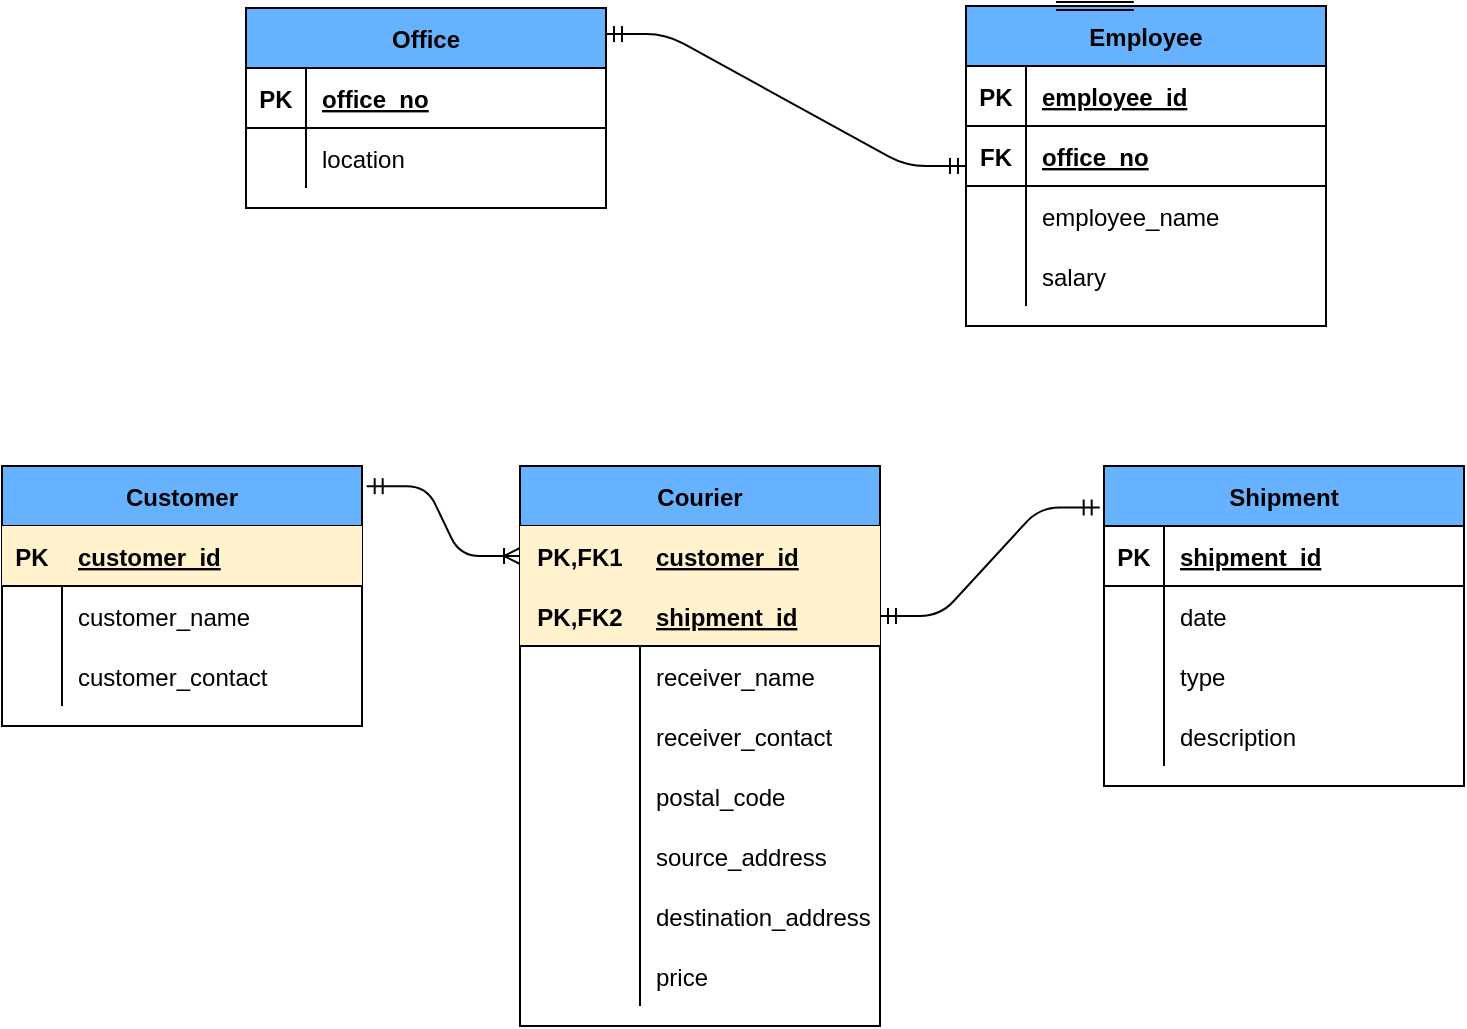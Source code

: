 <mxfile version="14.8.0" type="github">
  <diagram id="Q7vxPywCzoFaC5PdSzRz" name="Page-1">
    <mxGraphModel dx="1257" dy="526" grid="0" gridSize="10" guides="1" tooltips="1" connect="1" arrows="1" fold="1" page="0" pageScale="1" pageWidth="850" pageHeight="1100" math="0" shadow="0">
      <root>
        <mxCell id="0" />
        <mxCell id="1" parent="0" />
        <mxCell id="xqBW0d6epPAYNitM3tZQ-14" value="Shipment" style="shape=table;startSize=30;container=1;collapsible=1;childLayout=tableLayout;fixedRows=1;rowLines=0;fontStyle=1;align=center;resizeLast=1;fillColor=#66B2FF;" parent="1" vertex="1">
          <mxGeometry x="611" y="385" width="180" height="160" as="geometry" />
        </mxCell>
        <mxCell id="xqBW0d6epPAYNitM3tZQ-15" value="" style="shape=partialRectangle;collapsible=0;dropTarget=0;pointerEvents=0;fillColor=none;top=0;left=0;bottom=1;right=0;points=[[0,0.5],[1,0.5]];portConstraint=eastwest;" parent="xqBW0d6epPAYNitM3tZQ-14" vertex="1">
          <mxGeometry y="30" width="180" height="30" as="geometry" />
        </mxCell>
        <mxCell id="xqBW0d6epPAYNitM3tZQ-16" value="PK" style="shape=partialRectangle;connectable=0;fillColor=none;top=0;left=0;bottom=0;right=0;fontStyle=1;overflow=hidden;" parent="xqBW0d6epPAYNitM3tZQ-15" vertex="1">
          <mxGeometry width="30" height="30" as="geometry" />
        </mxCell>
        <mxCell id="xqBW0d6epPAYNitM3tZQ-17" value="shipment_id" style="shape=partialRectangle;connectable=0;fillColor=none;top=0;left=0;bottom=0;right=0;align=left;spacingLeft=6;fontStyle=5;overflow=hidden;" parent="xqBW0d6epPAYNitM3tZQ-15" vertex="1">
          <mxGeometry x="30" width="150" height="30" as="geometry" />
        </mxCell>
        <mxCell id="xqBW0d6epPAYNitM3tZQ-18" value="" style="shape=partialRectangle;collapsible=0;dropTarget=0;pointerEvents=0;fillColor=none;top=0;left=0;bottom=0;right=0;points=[[0,0.5],[1,0.5]];portConstraint=eastwest;" parent="xqBW0d6epPAYNitM3tZQ-14" vertex="1">
          <mxGeometry y="60" width="180" height="30" as="geometry" />
        </mxCell>
        <mxCell id="xqBW0d6epPAYNitM3tZQ-19" value="" style="shape=partialRectangle;connectable=0;fillColor=none;top=0;left=0;bottom=0;right=0;editable=1;overflow=hidden;" parent="xqBW0d6epPAYNitM3tZQ-18" vertex="1">
          <mxGeometry width="30" height="30" as="geometry" />
        </mxCell>
        <mxCell id="xqBW0d6epPAYNitM3tZQ-20" value="date" style="shape=partialRectangle;connectable=0;fillColor=none;top=0;left=0;bottom=0;right=0;align=left;spacingLeft=6;overflow=hidden;" parent="xqBW0d6epPAYNitM3tZQ-18" vertex="1">
          <mxGeometry x="30" width="150" height="30" as="geometry" />
        </mxCell>
        <mxCell id="xqBW0d6epPAYNitM3tZQ-21" value="" style="shape=partialRectangle;collapsible=0;dropTarget=0;pointerEvents=0;fillColor=none;top=0;left=0;bottom=0;right=0;points=[[0,0.5],[1,0.5]];portConstraint=eastwest;" parent="xqBW0d6epPAYNitM3tZQ-14" vertex="1">
          <mxGeometry y="90" width="180" height="30" as="geometry" />
        </mxCell>
        <mxCell id="xqBW0d6epPAYNitM3tZQ-22" value="" style="shape=partialRectangle;connectable=0;fillColor=none;top=0;left=0;bottom=0;right=0;editable=1;overflow=hidden;" parent="xqBW0d6epPAYNitM3tZQ-21" vertex="1">
          <mxGeometry width="30" height="30" as="geometry" />
        </mxCell>
        <mxCell id="xqBW0d6epPAYNitM3tZQ-23" value="type" style="shape=partialRectangle;connectable=0;fillColor=none;top=0;left=0;bottom=0;right=0;align=left;spacingLeft=6;overflow=hidden;" parent="xqBW0d6epPAYNitM3tZQ-21" vertex="1">
          <mxGeometry x="30" width="150" height="30" as="geometry" />
        </mxCell>
        <mxCell id="xqBW0d6epPAYNitM3tZQ-24" value="" style="shape=partialRectangle;collapsible=0;dropTarget=0;pointerEvents=0;fillColor=none;top=0;left=0;bottom=0;right=0;points=[[0,0.5],[1,0.5]];portConstraint=eastwest;" parent="xqBW0d6epPAYNitM3tZQ-14" vertex="1">
          <mxGeometry y="120" width="180" height="30" as="geometry" />
        </mxCell>
        <mxCell id="xqBW0d6epPAYNitM3tZQ-25" value="" style="shape=partialRectangle;connectable=0;fillColor=none;top=0;left=0;bottom=0;right=0;editable=1;overflow=hidden;" parent="xqBW0d6epPAYNitM3tZQ-24" vertex="1">
          <mxGeometry width="30" height="30" as="geometry" />
        </mxCell>
        <mxCell id="xqBW0d6epPAYNitM3tZQ-26" value="description" style="shape=partialRectangle;connectable=0;fillColor=none;top=0;left=0;bottom=0;right=0;align=left;spacingLeft=6;overflow=hidden;" parent="xqBW0d6epPAYNitM3tZQ-24" vertex="1">
          <mxGeometry x="30" width="150" height="30" as="geometry" />
        </mxCell>
        <mxCell id="xqBW0d6epPAYNitM3tZQ-27" value="Customer" style="shape=table;startSize=30;container=1;collapsible=1;childLayout=tableLayout;fixedRows=1;rowLines=0;fontStyle=1;align=center;resizeLast=1;fillColor=#66B2FF;" parent="1" vertex="1">
          <mxGeometry x="60" y="385" width="180" height="130" as="geometry">
            <mxRectangle x="110" y="390" width="90" height="30" as="alternateBounds" />
          </mxGeometry>
        </mxCell>
        <mxCell id="xqBW0d6epPAYNitM3tZQ-28" value="" style="shape=partialRectangle;collapsible=0;dropTarget=0;pointerEvents=0;fillColor=#FFF2CC;top=0;left=0;bottom=1;right=0;points=[[0,0.5],[1,0.5]];portConstraint=eastwest;" parent="xqBW0d6epPAYNitM3tZQ-27" vertex="1">
          <mxGeometry y="30" width="180" height="30" as="geometry" />
        </mxCell>
        <mxCell id="xqBW0d6epPAYNitM3tZQ-29" value="PK" style="shape=partialRectangle;connectable=0;fillColor=none;top=0;left=0;bottom=0;right=0;fontStyle=1;overflow=hidden;" parent="xqBW0d6epPAYNitM3tZQ-28" vertex="1">
          <mxGeometry width="30" height="30" as="geometry" />
        </mxCell>
        <mxCell id="xqBW0d6epPAYNitM3tZQ-30" value="customer_id" style="shape=partialRectangle;connectable=0;fillColor=none;top=0;left=0;bottom=0;right=0;align=left;spacingLeft=6;fontStyle=5;overflow=hidden;" parent="xqBW0d6epPAYNitM3tZQ-28" vertex="1">
          <mxGeometry x="30" width="150" height="30" as="geometry" />
        </mxCell>
        <mxCell id="xqBW0d6epPAYNitM3tZQ-31" value="" style="shape=partialRectangle;collapsible=0;dropTarget=0;pointerEvents=0;fillColor=none;top=0;left=0;bottom=0;right=0;points=[[0,0.5],[1,0.5]];portConstraint=eastwest;" parent="xqBW0d6epPAYNitM3tZQ-27" vertex="1">
          <mxGeometry y="60" width="180" height="30" as="geometry" />
        </mxCell>
        <mxCell id="xqBW0d6epPAYNitM3tZQ-32" value="" style="shape=partialRectangle;connectable=0;fillColor=none;top=0;left=0;bottom=0;right=0;editable=1;overflow=hidden;" parent="xqBW0d6epPAYNitM3tZQ-31" vertex="1">
          <mxGeometry width="30" height="30" as="geometry" />
        </mxCell>
        <mxCell id="xqBW0d6epPAYNitM3tZQ-33" value="customer_name" style="shape=partialRectangle;connectable=0;fillColor=none;top=0;left=0;bottom=0;right=0;align=left;spacingLeft=6;overflow=hidden;" parent="xqBW0d6epPAYNitM3tZQ-31" vertex="1">
          <mxGeometry x="30" width="150" height="30" as="geometry" />
        </mxCell>
        <mxCell id="xqBW0d6epPAYNitM3tZQ-34" value="" style="shape=partialRectangle;collapsible=0;dropTarget=0;pointerEvents=0;fillColor=none;top=0;left=0;bottom=0;right=0;points=[[0,0.5],[1,0.5]];portConstraint=eastwest;" parent="xqBW0d6epPAYNitM3tZQ-27" vertex="1">
          <mxGeometry y="90" width="180" height="30" as="geometry" />
        </mxCell>
        <mxCell id="xqBW0d6epPAYNitM3tZQ-35" value="" style="shape=partialRectangle;connectable=0;fillColor=none;top=0;left=0;bottom=0;right=0;editable=1;overflow=hidden;" parent="xqBW0d6epPAYNitM3tZQ-34" vertex="1">
          <mxGeometry width="30" height="30" as="geometry" />
        </mxCell>
        <mxCell id="xqBW0d6epPAYNitM3tZQ-36" value="customer_contact" style="shape=partialRectangle;connectable=0;fillColor=none;top=0;left=0;bottom=0;right=0;align=left;spacingLeft=6;overflow=hidden;" parent="xqBW0d6epPAYNitM3tZQ-34" vertex="1">
          <mxGeometry x="30" width="150" height="30" as="geometry" />
        </mxCell>
        <mxCell id="GX2XTXav4ddNL2tTqV6g-10" value="" style="edgeStyle=entityRelationEdgeStyle;fontSize=12;html=1;endArrow=ERoneToMany;startArrow=ERmandOne;entryX=0;entryY=0.5;entryDx=0;entryDy=0;exitX=1.013;exitY=0.078;exitDx=0;exitDy=0;exitPerimeter=0;entryPerimeter=0;" parent="1" edge="1" target="pTKPKt9nd1sCqSO9tsqN-12" source="xqBW0d6epPAYNitM3tZQ-27">
          <mxGeometry width="100" height="100" relative="1" as="geometry">
            <mxPoint x="243" y="500" as="sourcePoint" />
            <mxPoint x="321" y="500" as="targetPoint" />
          </mxGeometry>
        </mxCell>
        <mxCell id="GX2XTXav4ddNL2tTqV6g-11" value="" style="edgeStyle=entityRelationEdgeStyle;fontSize=12;html=1;endArrow=ERmandOne;startArrow=ERmandOne;exitX=1;exitY=0.5;exitDx=0;exitDy=0;entryX=-0.012;entryY=0.13;entryDx=0;entryDy=0;entryPerimeter=0;" parent="1" source="pTKPKt9nd1sCqSO9tsqN-15" edge="1" target="xqBW0d6epPAYNitM3tZQ-14">
          <mxGeometry width="100" height="100" relative="1" as="geometry">
            <mxPoint x="533" y="405" as="sourcePoint" />
            <mxPoint x="593" y="490" as="targetPoint" />
          </mxGeometry>
        </mxCell>
        <mxCell id="GX2XTXav4ddNL2tTqV6g-14" value="" style="group" parent="1" vertex="1" connectable="0">
          <mxGeometry x="182" y="155" width="540" height="160" as="geometry" />
        </mxCell>
        <mxCell id="xqBW0d6epPAYNitM3tZQ-1" value="Office" style="shape=table;startSize=30;container=1;collapsible=1;childLayout=tableLayout;fixedRows=1;rowLines=0;fontStyle=1;align=center;resizeLast=1;fillColor=#66B2FF;" parent="GX2XTXav4ddNL2tTqV6g-14" vertex="1">
          <mxGeometry y="1" width="180" height="100" as="geometry">
            <mxRectangle x="270" y="130" width="60" height="30" as="alternateBounds" />
          </mxGeometry>
        </mxCell>
        <mxCell id="xqBW0d6epPAYNitM3tZQ-2" value="" style="shape=partialRectangle;collapsible=0;dropTarget=0;pointerEvents=0;fillColor=none;top=0;left=0;bottom=1;right=0;points=[[0,0.5],[1,0.5]];portConstraint=eastwest;" parent="xqBW0d6epPAYNitM3tZQ-1" vertex="1">
          <mxGeometry y="30" width="180" height="30" as="geometry" />
        </mxCell>
        <mxCell id="xqBW0d6epPAYNitM3tZQ-3" value="PK" style="shape=partialRectangle;connectable=0;fillColor=none;top=0;left=0;bottom=0;right=0;fontStyle=1;overflow=hidden;" parent="xqBW0d6epPAYNitM3tZQ-2" vertex="1">
          <mxGeometry width="30" height="30" as="geometry" />
        </mxCell>
        <mxCell id="xqBW0d6epPAYNitM3tZQ-4" value="office_no" style="shape=partialRectangle;connectable=0;fillColor=none;top=0;left=0;bottom=0;right=0;align=left;spacingLeft=6;fontStyle=5;overflow=hidden;" parent="xqBW0d6epPAYNitM3tZQ-2" vertex="1">
          <mxGeometry x="30" width="150" height="30" as="geometry" />
        </mxCell>
        <mxCell id="xqBW0d6epPAYNitM3tZQ-5" value="" style="shape=partialRectangle;collapsible=0;dropTarget=0;pointerEvents=0;fillColor=none;top=0;left=0;bottom=0;right=0;points=[[0,0.5],[1,0.5]];portConstraint=eastwest;" parent="xqBW0d6epPAYNitM3tZQ-1" vertex="1">
          <mxGeometry y="60" width="180" height="30" as="geometry" />
        </mxCell>
        <mxCell id="xqBW0d6epPAYNitM3tZQ-6" value="" style="shape=partialRectangle;connectable=0;fillColor=none;top=0;left=0;bottom=0;right=0;editable=1;overflow=hidden;" parent="xqBW0d6epPAYNitM3tZQ-5" vertex="1">
          <mxGeometry width="30" height="30" as="geometry" />
        </mxCell>
        <mxCell id="xqBW0d6epPAYNitM3tZQ-7" value="location" style="shape=partialRectangle;connectable=0;fillColor=none;top=0;left=0;bottom=0;right=0;align=left;spacingLeft=6;overflow=hidden;" parent="xqBW0d6epPAYNitM3tZQ-5" vertex="1">
          <mxGeometry x="30" width="150" height="30" as="geometry" />
        </mxCell>
        <mxCell id="xqBW0d6epPAYNitM3tZQ-89" value="Employee" style="shape=table;startSize=30;container=1;collapsible=1;childLayout=tableLayout;fixedRows=1;rowLines=0;fontStyle=1;align=center;resizeLast=1;fillColor=#66B2FF;" parent="GX2XTXav4ddNL2tTqV6g-14" vertex="1">
          <mxGeometry x="360" width="180" height="160" as="geometry" />
        </mxCell>
        <mxCell id="xqBW0d6epPAYNitM3tZQ-90" value="" style="shape=partialRectangle;collapsible=0;dropTarget=0;pointerEvents=0;fillColor=none;top=0;left=0;bottom=1;right=0;points=[[0,0.5],[1,0.5]];portConstraint=eastwest;" parent="xqBW0d6epPAYNitM3tZQ-89" vertex="1">
          <mxGeometry y="30" width="180" height="30" as="geometry" />
        </mxCell>
        <mxCell id="xqBW0d6epPAYNitM3tZQ-91" value="PK" style="shape=partialRectangle;connectable=0;fillColor=none;top=0;left=0;bottom=0;right=0;fontStyle=1;overflow=hidden;" parent="xqBW0d6epPAYNitM3tZQ-90" vertex="1">
          <mxGeometry width="30" height="30" as="geometry" />
        </mxCell>
        <mxCell id="xqBW0d6epPAYNitM3tZQ-92" value="employee_id" style="shape=partialRectangle;connectable=0;fillColor=none;top=0;left=0;bottom=0;right=0;align=left;spacingLeft=6;fontStyle=5;overflow=hidden;" parent="xqBW0d6epPAYNitM3tZQ-90" vertex="1">
          <mxGeometry x="30" width="150" height="30" as="geometry" />
        </mxCell>
        <mxCell id="xqBW0d6epPAYNitM3tZQ-102" style="shape=partialRectangle;collapsible=0;dropTarget=0;pointerEvents=0;fillColor=none;top=0;left=0;bottom=1;right=0;points=[[0,0.5],[1,0.5]];portConstraint=eastwest;" parent="xqBW0d6epPAYNitM3tZQ-89" vertex="1">
          <mxGeometry y="60" width="180" height="30" as="geometry" />
        </mxCell>
        <mxCell id="xqBW0d6epPAYNitM3tZQ-103" value="FK" style="shape=partialRectangle;connectable=0;fillColor=none;top=0;left=0;bottom=0;right=0;fontStyle=1;overflow=hidden;" parent="xqBW0d6epPAYNitM3tZQ-102" vertex="1">
          <mxGeometry width="30" height="30" as="geometry" />
        </mxCell>
        <mxCell id="xqBW0d6epPAYNitM3tZQ-104" value="office_no" style="shape=partialRectangle;connectable=0;fillColor=none;top=0;left=0;bottom=0;right=0;align=left;spacingLeft=6;fontStyle=5;overflow=hidden;" parent="xqBW0d6epPAYNitM3tZQ-102" vertex="1">
          <mxGeometry x="30" width="150" height="30" as="geometry" />
        </mxCell>
        <mxCell id="xqBW0d6epPAYNitM3tZQ-93" value="" style="shape=partialRectangle;collapsible=0;dropTarget=0;pointerEvents=0;fillColor=none;top=0;left=0;bottom=0;right=0;points=[[0,0.5],[1,0.5]];portConstraint=eastwest;" parent="xqBW0d6epPAYNitM3tZQ-89" vertex="1">
          <mxGeometry y="90" width="180" height="30" as="geometry" />
        </mxCell>
        <mxCell id="xqBW0d6epPAYNitM3tZQ-94" value="" style="shape=partialRectangle;connectable=0;fillColor=none;top=0;left=0;bottom=0;right=0;editable=1;overflow=hidden;" parent="xqBW0d6epPAYNitM3tZQ-93" vertex="1">
          <mxGeometry width="30" height="30" as="geometry" />
        </mxCell>
        <mxCell id="xqBW0d6epPAYNitM3tZQ-95" value="employee_name" style="shape=partialRectangle;connectable=0;fillColor=none;top=0;left=0;bottom=0;right=0;align=left;spacingLeft=6;overflow=hidden;" parent="xqBW0d6epPAYNitM3tZQ-93" vertex="1">
          <mxGeometry x="30" width="150" height="30" as="geometry" />
        </mxCell>
        <mxCell id="xqBW0d6epPAYNitM3tZQ-96" value="" style="shape=partialRectangle;collapsible=0;dropTarget=0;pointerEvents=0;fillColor=none;top=0;left=0;bottom=0;right=0;points=[[0,0.5],[1,0.5]];portConstraint=eastwest;" parent="xqBW0d6epPAYNitM3tZQ-89" vertex="1">
          <mxGeometry y="120" width="180" height="30" as="geometry" />
        </mxCell>
        <mxCell id="xqBW0d6epPAYNitM3tZQ-97" value="" style="shape=partialRectangle;connectable=0;fillColor=none;top=0;left=0;bottom=0;right=0;editable=1;overflow=hidden;" parent="xqBW0d6epPAYNitM3tZQ-96" vertex="1">
          <mxGeometry width="30" height="30" as="geometry" />
        </mxCell>
        <mxCell id="xqBW0d6epPAYNitM3tZQ-98" value="salary" style="shape=partialRectangle;connectable=0;fillColor=none;top=0;left=0;bottom=0;right=0;align=left;spacingLeft=6;overflow=hidden;" parent="xqBW0d6epPAYNitM3tZQ-96" vertex="1">
          <mxGeometry x="30" width="150" height="30" as="geometry" />
        </mxCell>
        <mxCell id="GX2XTXav4ddNL2tTqV6g-5" style="edgeStyle=orthogonalEdgeStyle;shape=link;rounded=0;orthogonalLoop=1;jettySize=auto;html=1;exitX=0.25;exitY=0;exitDx=0;exitDy=0;entryX=0.466;entryY=0.001;entryDx=0;entryDy=0;entryPerimeter=0;" parent="GX2XTXav4ddNL2tTqV6g-14" source="xqBW0d6epPAYNitM3tZQ-89" target="xqBW0d6epPAYNitM3tZQ-89" edge="1">
          <mxGeometry relative="1" as="geometry" />
        </mxCell>
        <mxCell id="pTKPKt9nd1sCqSO9tsqN-1" value="" style="edgeStyle=entityRelationEdgeStyle;fontSize=12;html=1;endArrow=ERmandOne;startArrow=ERmandOne;" edge="1" parent="GX2XTXav4ddNL2tTqV6g-14" target="xqBW0d6epPAYNitM3tZQ-89">
          <mxGeometry width="100" height="100" relative="1" as="geometry">
            <mxPoint x="180" y="14" as="sourcePoint" />
            <mxPoint x="357" y="14" as="targetPoint" />
          </mxGeometry>
        </mxCell>
        <mxCell id="pTKPKt9nd1sCqSO9tsqN-11" value="Courier" style="shape=table;startSize=30;container=1;collapsible=1;childLayout=tableLayout;fixedRows=1;rowLines=0;fontStyle=1;align=center;resizeLast=1;fillColor=#66B2FF;" vertex="1" parent="1">
          <mxGeometry x="319" y="385" width="180" height="280" as="geometry" />
        </mxCell>
        <mxCell id="pTKPKt9nd1sCqSO9tsqN-12" value="" style="shape=partialRectangle;collapsible=0;dropTarget=0;pointerEvents=0;fillColor=#FFF2CC;top=0;left=0;bottom=0;right=0;points=[[0,0.5],[1,0.5]];portConstraint=eastwest;" vertex="1" parent="pTKPKt9nd1sCqSO9tsqN-11">
          <mxGeometry y="30" width="180" height="30" as="geometry" />
        </mxCell>
        <mxCell id="pTKPKt9nd1sCqSO9tsqN-13" value="PK,FK1" style="shape=partialRectangle;connectable=0;fillColor=none;top=0;left=0;bottom=0;right=0;fontStyle=1;overflow=hidden;" vertex="1" parent="pTKPKt9nd1sCqSO9tsqN-12">
          <mxGeometry width="60" height="30" as="geometry" />
        </mxCell>
        <mxCell id="pTKPKt9nd1sCqSO9tsqN-14" value="customer_id" style="shape=partialRectangle;connectable=0;fillColor=none;top=0;left=0;bottom=0;right=0;align=left;spacingLeft=6;fontStyle=5;overflow=hidden;" vertex="1" parent="pTKPKt9nd1sCqSO9tsqN-12">
          <mxGeometry x="60" width="120" height="30" as="geometry" />
        </mxCell>
        <mxCell id="pTKPKt9nd1sCqSO9tsqN-15" value="" style="shape=partialRectangle;collapsible=0;dropTarget=0;pointerEvents=0;fillColor=#FFF2CC;top=0;left=0;bottom=1;right=0;points=[[0,0.5],[1,0.5]];portConstraint=eastwest;" vertex="1" parent="pTKPKt9nd1sCqSO9tsqN-11">
          <mxGeometry y="60" width="180" height="30" as="geometry" />
        </mxCell>
        <mxCell id="pTKPKt9nd1sCqSO9tsqN-16" value="PK,FK2" style="shape=partialRectangle;connectable=0;fillColor=none;top=0;left=0;bottom=0;right=0;fontStyle=1;overflow=hidden;" vertex="1" parent="pTKPKt9nd1sCqSO9tsqN-15">
          <mxGeometry width="60" height="30" as="geometry" />
        </mxCell>
        <mxCell id="pTKPKt9nd1sCqSO9tsqN-17" value="shipment_id" style="shape=partialRectangle;connectable=0;fillColor=none;top=0;left=0;bottom=0;right=0;align=left;spacingLeft=6;fontStyle=5;overflow=hidden;" vertex="1" parent="pTKPKt9nd1sCqSO9tsqN-15">
          <mxGeometry x="60" width="120" height="30" as="geometry" />
        </mxCell>
        <mxCell id="pTKPKt9nd1sCqSO9tsqN-18" value="" style="shape=partialRectangle;collapsible=0;dropTarget=0;pointerEvents=0;fillColor=none;top=0;left=0;bottom=0;right=0;points=[[0,0.5],[1,0.5]];portConstraint=eastwest;" vertex="1" parent="pTKPKt9nd1sCqSO9tsqN-11">
          <mxGeometry y="90" width="180" height="30" as="geometry" />
        </mxCell>
        <mxCell id="pTKPKt9nd1sCqSO9tsqN-19" value="" style="shape=partialRectangle;connectable=0;fillColor=none;top=0;left=0;bottom=0;right=0;editable=1;overflow=hidden;" vertex="1" parent="pTKPKt9nd1sCqSO9tsqN-18">
          <mxGeometry width="60" height="30" as="geometry" />
        </mxCell>
        <mxCell id="pTKPKt9nd1sCqSO9tsqN-20" value="receiver_name" style="shape=partialRectangle;connectable=0;fillColor=none;top=0;left=0;bottom=0;right=0;align=left;spacingLeft=6;overflow=hidden;" vertex="1" parent="pTKPKt9nd1sCqSO9tsqN-18">
          <mxGeometry x="60" width="120" height="30" as="geometry" />
        </mxCell>
        <mxCell id="pTKPKt9nd1sCqSO9tsqN-21" value="" style="shape=partialRectangle;collapsible=0;dropTarget=0;pointerEvents=0;fillColor=none;top=0;left=0;bottom=0;right=0;points=[[0,0.5],[1,0.5]];portConstraint=eastwest;" vertex="1" parent="pTKPKt9nd1sCqSO9tsqN-11">
          <mxGeometry y="120" width="180" height="30" as="geometry" />
        </mxCell>
        <mxCell id="pTKPKt9nd1sCqSO9tsqN-22" value="" style="shape=partialRectangle;connectable=0;fillColor=none;top=0;left=0;bottom=0;right=0;editable=1;overflow=hidden;" vertex="1" parent="pTKPKt9nd1sCqSO9tsqN-21">
          <mxGeometry width="60" height="30" as="geometry" />
        </mxCell>
        <mxCell id="pTKPKt9nd1sCqSO9tsqN-23" value="receiver_contact" style="shape=partialRectangle;connectable=0;fillColor=none;top=0;left=0;bottom=0;right=0;align=left;spacingLeft=6;overflow=hidden;" vertex="1" parent="pTKPKt9nd1sCqSO9tsqN-21">
          <mxGeometry x="60" width="120" height="30" as="geometry" />
        </mxCell>
        <mxCell id="pTKPKt9nd1sCqSO9tsqN-24" style="shape=partialRectangle;collapsible=0;dropTarget=0;pointerEvents=0;fillColor=none;top=0;left=0;bottom=0;right=0;points=[[0,0.5],[1,0.5]];portConstraint=eastwest;" vertex="1" parent="pTKPKt9nd1sCqSO9tsqN-11">
          <mxGeometry y="150" width="180" height="30" as="geometry" />
        </mxCell>
        <mxCell id="pTKPKt9nd1sCqSO9tsqN-25" style="shape=partialRectangle;connectable=0;fillColor=none;top=0;left=0;bottom=0;right=0;editable=1;overflow=hidden;" vertex="1" parent="pTKPKt9nd1sCqSO9tsqN-24">
          <mxGeometry width="60" height="30" as="geometry" />
        </mxCell>
        <mxCell id="pTKPKt9nd1sCqSO9tsqN-26" value="postal_code" style="shape=partialRectangle;connectable=0;fillColor=none;top=0;left=0;bottom=0;right=0;align=left;spacingLeft=6;overflow=hidden;" vertex="1" parent="pTKPKt9nd1sCqSO9tsqN-24">
          <mxGeometry x="60" width="120" height="30" as="geometry" />
        </mxCell>
        <mxCell id="pTKPKt9nd1sCqSO9tsqN-27" style="shape=partialRectangle;collapsible=0;dropTarget=0;pointerEvents=0;fillColor=none;top=0;left=0;bottom=0;right=0;points=[[0,0.5],[1,0.5]];portConstraint=eastwest;" vertex="1" parent="pTKPKt9nd1sCqSO9tsqN-11">
          <mxGeometry y="180" width="180" height="30" as="geometry" />
        </mxCell>
        <mxCell id="pTKPKt9nd1sCqSO9tsqN-28" style="shape=partialRectangle;connectable=0;fillColor=none;top=0;left=0;bottom=0;right=0;editable=1;overflow=hidden;" vertex="1" parent="pTKPKt9nd1sCqSO9tsqN-27">
          <mxGeometry width="60" height="30" as="geometry" />
        </mxCell>
        <mxCell id="pTKPKt9nd1sCqSO9tsqN-29" value="source_address" style="shape=partialRectangle;connectable=0;fillColor=none;top=0;left=0;bottom=0;right=0;align=left;spacingLeft=6;overflow=hidden;" vertex="1" parent="pTKPKt9nd1sCqSO9tsqN-27">
          <mxGeometry x="60" width="120" height="30" as="geometry" />
        </mxCell>
        <mxCell id="pTKPKt9nd1sCqSO9tsqN-30" style="shape=partialRectangle;collapsible=0;dropTarget=0;pointerEvents=0;fillColor=none;top=0;left=0;bottom=0;right=0;points=[[0,0.5],[1,0.5]];portConstraint=eastwest;" vertex="1" parent="pTKPKt9nd1sCqSO9tsqN-11">
          <mxGeometry y="210" width="180" height="30" as="geometry" />
        </mxCell>
        <mxCell id="pTKPKt9nd1sCqSO9tsqN-31" style="shape=partialRectangle;connectable=0;fillColor=none;top=0;left=0;bottom=0;right=0;editable=1;overflow=hidden;" vertex="1" parent="pTKPKt9nd1sCqSO9tsqN-30">
          <mxGeometry width="60" height="30" as="geometry" />
        </mxCell>
        <mxCell id="pTKPKt9nd1sCqSO9tsqN-32" value="destination_address" style="shape=partialRectangle;connectable=0;fillColor=none;top=0;left=0;bottom=0;right=0;align=left;spacingLeft=6;overflow=hidden;" vertex="1" parent="pTKPKt9nd1sCqSO9tsqN-30">
          <mxGeometry x="60" width="120" height="30" as="geometry" />
        </mxCell>
        <mxCell id="pTKPKt9nd1sCqSO9tsqN-33" style="shape=partialRectangle;collapsible=0;dropTarget=0;pointerEvents=0;fillColor=none;top=0;left=0;bottom=0;right=0;points=[[0,0.5],[1,0.5]];portConstraint=eastwest;" vertex="1" parent="pTKPKt9nd1sCqSO9tsqN-11">
          <mxGeometry y="240" width="180" height="30" as="geometry" />
        </mxCell>
        <mxCell id="pTKPKt9nd1sCqSO9tsqN-34" style="shape=partialRectangle;connectable=0;fillColor=none;top=0;left=0;bottom=0;right=0;editable=1;overflow=hidden;" vertex="1" parent="pTKPKt9nd1sCqSO9tsqN-33">
          <mxGeometry width="60" height="30" as="geometry" />
        </mxCell>
        <mxCell id="pTKPKt9nd1sCqSO9tsqN-35" value="price" style="shape=partialRectangle;connectable=0;fillColor=none;top=0;left=0;bottom=0;right=0;align=left;spacingLeft=6;overflow=hidden;" vertex="1" parent="pTKPKt9nd1sCqSO9tsqN-33">
          <mxGeometry x="60" width="120" height="30" as="geometry" />
        </mxCell>
      </root>
    </mxGraphModel>
  </diagram>
</mxfile>
